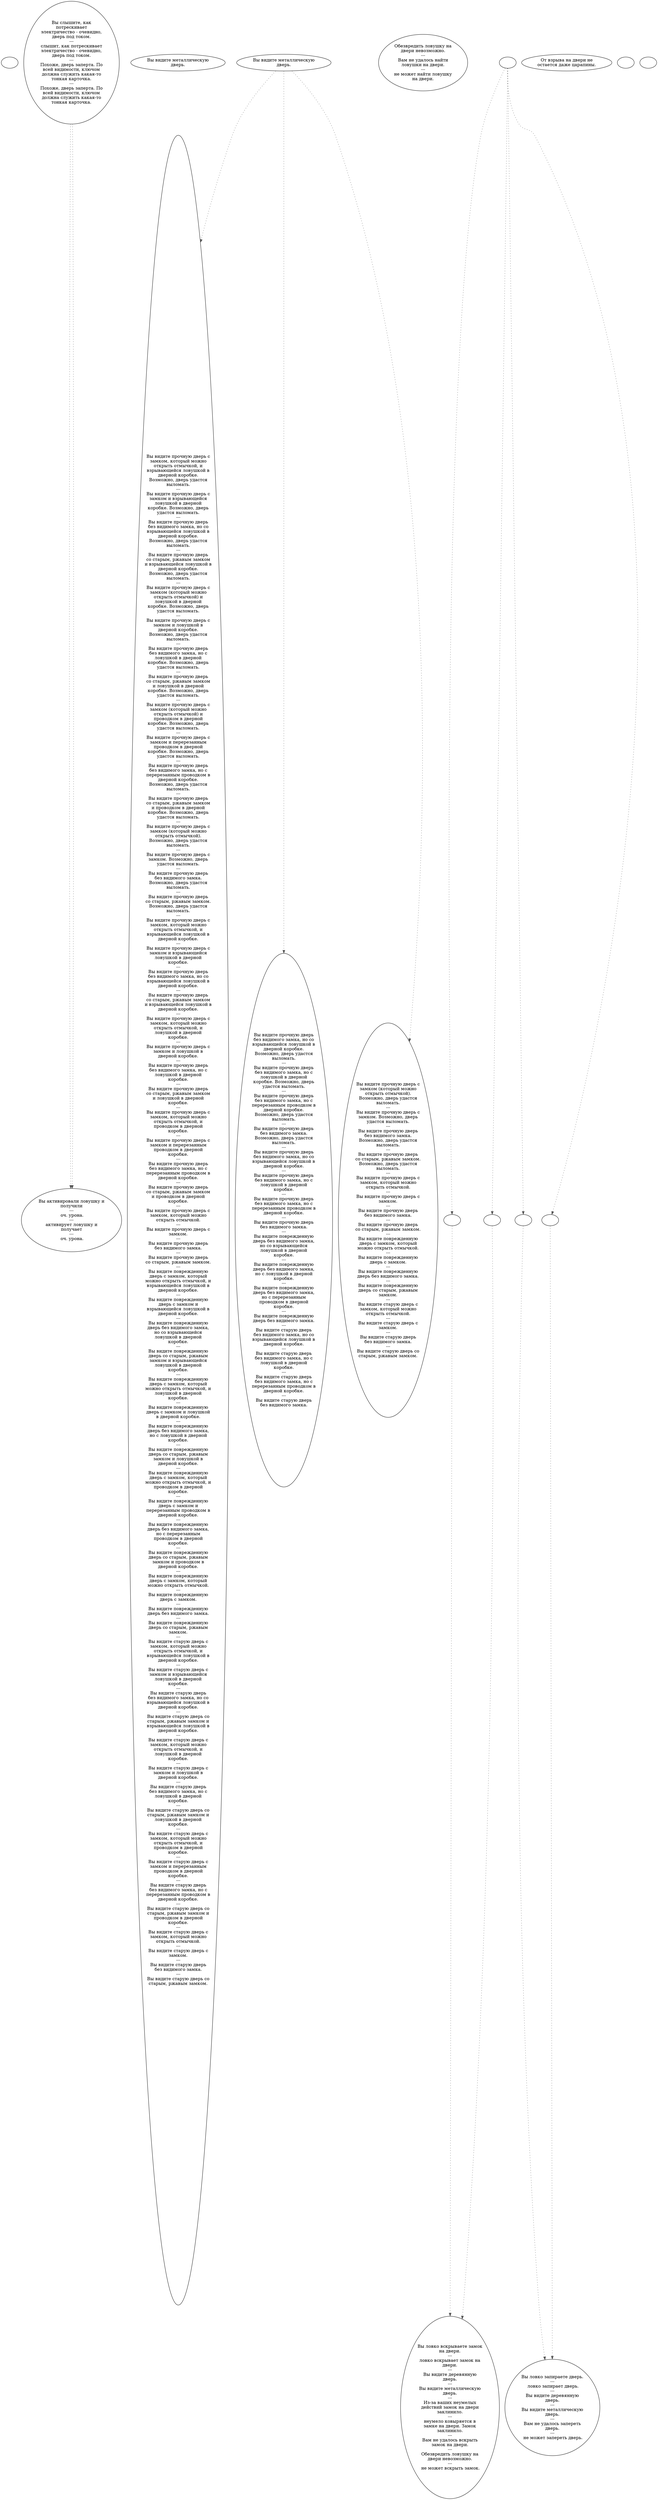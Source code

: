 digraph bselev {
  "start" [style=filled       fillcolor="#FFFFFF"       color="#000000"]
  "start" [label=""]
  "use_p_proc" [style=filled       fillcolor="#FFFFFF"       color="#000000"]
  "use_p_proc" -> "Damage_Critter" [style=dotted color="#555555"]
  "use_p_proc" -> "Damage_Critter" [style=dotted color="#555555"]
  "use_p_proc" [label="Вы слышите, как\nпотрескивает\nэлектричество - очевидно,\nдверь под током.\n---\nслышит, как потрескивает\nэлектричество - очевидно,\nдверь под током.\n---\nПохоже, дверь заперта. По\nвсей видимости, ключом\nдолжна служить какая-то\nтонкая карточка.\n---\nПохоже, дверь заперта. По\nвсей видимости, ключом\nдолжна служить какая-то\nтонкая карточка."]
  "look_at_p_proc" [style=filled       fillcolor="#FFFFFF"       color="#000000"]
  "look_at_p_proc" [label="Вы видите металлическую\nдверь."]
  "description_p_proc" [style=filled       fillcolor="#FFFFFF"       color="#000000"]
  "description_p_proc" -> "Look_Traps_And_Locks" [style=dotted color="#555555"]
  "description_p_proc" -> "Look_Traps" [style=dotted color="#555555"]
  "description_p_proc" -> "Look_Locks" [style=dotted color="#555555"]
  "description_p_proc" [label="Вы видите металлическую\nдверь."]
  "use_skill_on_p_proc" [style=filled       fillcolor="#FFFFFF"       color="#000000"]
  "use_skill_on_p_proc" [label="Обезвредить ловушку на\nдвери невозможно.\n---\nВам не удалось найти\nловушки на двери.\n---\nне может найти ловушку\nна двери."]
  "use_obj_on_p_proc" [style=filled       fillcolor="#FFFFFF"       color="#000000"]
  "use_obj_on_p_proc" -> "Lockpick_Lock" [style=dotted color="#555555"]
  "use_obj_on_p_proc" -> "Set_Lockpick_Lock" [style=dotted color="#555555"]
  "use_obj_on_p_proc" -> "Super_Lockpick_Lock" [style=dotted color="#555555"]
  "use_obj_on_p_proc" -> "Super_Set_Lockpick_Lock" [style=dotted color="#555555"]
  "use_obj_on_p_proc" [label=""]
  "damage_p_proc" [style=filled       fillcolor="#FFFFFF"       color="#000000"]
  "damage_p_proc" [label="От взрыва на двери не\nостается даже царапины."]
  "map_enter_p_proc" [style=filled       fillcolor="#FFFFFF"       color="#000000"]
  "map_enter_p_proc" [label=""]
  "map_update_p_proc" [style=filled       fillcolor="#FFFFFF"       color="#000000"]
  "map_update_p_proc" [label=""]
  "Look_Traps_And_Locks" [style=filled       fillcolor="#FFFFFF"       color="#000000"]
  "Look_Traps_And_Locks" [label="Вы видите прочную дверь с\nзамком, который можно\nоткрыть отмычкой, и\nвзрывающейся ловушкой в\nдверной коробке.\nВозможно, дверь удастся\nвыломать.\n---\nВы видите прочную дверь с\nзамком и взрывающейся\nловушкой в дверной\nкоробке. Возможно, дверь\nудастся выломать.\n---\nВы видите прочную дверь\nбез видимого замка, но со\nвзрывающейся ловушкой в\nдверной коробке.\nВозможно, дверь удастся\nвыломать.\n---\nВы видите прочную дверь\nсо старым, ржавым замком\nи взрывающейся ловушкой в\nдверной коробке.\nВозможно, дверь удастся\nвыломать.\n---\nВы видите прочную дверь с\nзамком (который можно\nоткрыть отмычкой) и\nловушкой в дверной\nкоробке. Возможно, дверь\nудастся выломать.\n---\nВы видите прочную дверь с\nзамком и ловушкой в\nдверной коробке.\nВозможно, дверь удастся\nвыломать.\n---\nВы видите прочную дверь\nбез видимого замка, но с\nловушкой в дверной\nкоробке. Возможно, дверь\nудастся выломать.\n---\nВы видите прочную дверь\nсо старым, ржавым замком\nи ловушкой в дверной\nкоробке. Возможно, дверь\nудастся выломать.\n---\nВы видите прочную дверь с\nзамком (который можно\nоткрыть отмычкой) и\nпроводком в дверной\nкоробке. Возможно, дверь\nудастся выломать.\n---\nВы видите прочную дверь с\nзамком и перерезанным\nпроводком в дверной\nкоробке. Возможно, дверь\nудастся выломать.\n---\nВы видите прочную дверь\nбез видимого замка, но с\nперерезанным проводком в\nдверной коробке.\nВозможно, дверь удастся\nвыломать.\n---\nВы видите прочную дверь\nсо старым, ржавым замком\nи проводком в дверной\nкоробке. Возможно, дверь\nудастся выломать.\n---\nВы видите прочную дверь с\nзамком (который можно\nоткрыть отмычкой).\nВозможно, дверь удастся\nвыломать.\n---\nВы видите прочную дверь с\nзамком. Возможно, дверь\nудастся выломать.\n---\nВы видите прочную дверь\nбез видимого замка.\nВозможно, дверь удастся\nвыломать.\n---\nВы видите прочную дверь\nсо старым, ржавым замком.\nВозможно, дверь удастся\nвыломать.\n---\nВы видите прочную дверь с\nзамком, который можно\nоткрыть отмычкой, и\nвзрывающейся ловушкой в\nдверной коробке.\n---\nВы видите прочную дверь с\nзамком и взрывающейся\nловушкой в дверной\nкоробке.\n---\nВы видите прочную дверь\nбез видимого замка, но со\nвзрывающейся ловушкой в\nдверной коробке.\n---\nВы видите прочную дверь\nсо старым, ржавым замком\nи взрывающейся ловушкой в\nдверной коробке.\n---\nВы видите прочную дверь с\nзамком, который можно\nоткрыть отмычкой, и\nловушкой в дверной\nкоробке.\n---\nВы видите прочную дверь с\nзамком и ловушкой в\nдверной коробке.\n---\nВы видите прочную дверь\nбез видимого замка, но с\nловушкой в дверной\nкоробке.\n---\nВы видите прочную дверь\nсо старым, ржавым замком\nи ловушкой в дверной\nкоробке.\n---\nВы видите прочную дверь с\nзамком, который можно\nоткрыть отмычкой, и\nпроводком в дверной\nкоробке.\n---\nВы видите прочную дверь с\nзамком и перерезанным\nпроводком в дверной\nкоробке.\n---\nВы видите прочную дверь\nбез видимого замка, но с\nперерезанным проводком в\nдверной коробке.\n---\nВы видите прочную дверь\nсо старым, ржавым замком\nи проводком в дверной\nкоробке.\n---\nВы видите прочную дверь с\nзамком, который можно\nоткрыть отмычкой.\n---\nВы видите прочную дверь с\nзамком.\n---\nВы видите прочную дверь\nбез видимого замка.\n---\nВы видите прочную дверь\nсо старым, ржавым замком.\n---\nВы видите поврежденную\nдверь с замком, который\nможно открыть отмычкой, и\nвзрывающейся ловушкой в\nдверной коробке.\n---\nВы видите поврежденную\nдверь с замком и\nвзрывающейся ловушкой в\nдверной коробке.\n---\nВы видите поврежденную\nдверь без видимого замка,\nно со взрывающейся\nловушкой в дверной\nкоробке.\n---\nВы видите поврежденную\nдверь со старым, ржавым\nзамком и взрывающейся\nловушкой в дверной\nкоробке.\n---\nВы видите поврежденную\nдверь с замком, который\nможно открыть отмычкой, и\nловушкой в дверной\nкоробке.\n---\nВы видите поврежденную\nдверь с замком и ловушкой\nв дверной коробке.\n---\nВы видите поврежденную\nдверь без видимого замка,\nно с ловушкой в дверной\nкоробке.\n---\nВы видите поврежденную\nдверь со старым, ржавым\nзамком и ловушкой в\nдверной коробке.\n---\nВы видите поврежденную\nдверь с замком, который\nможно открыть отмычкой, и\nпроводком в дверной\nкоробке.\n---\nВы видите поврежденную\nдверь с замком и\nперерезанным проводком в\nдверной коробке.\n---\nВы видите поврежденную\nдверь без видимого замка,\nно с перерезанным\nпроводком в дверной\nкоробке.\n---\nВы видите поврежденную\nдверь со старым, ржавым\nзамком и проводком в\nдверной коробке.\n---\nВы видите поврежденную\nдверь с замком, который\nможно открыть отмычкой.\n---\nВы видите поврежденную\nдверь с замком.\n---\nВы видите поврежденную\nдверь без видимого замка.\n---\nВы видите поврежденную\nдверь со старым, ржавым\nзамком.\n---\nВы видите старую дверь с\nзамком, который можно\nоткрыть отмычкой, и\nвзрывающейся ловушкой в\nдверной коробке.\n---\nВы видите старую дверь с\nзамком и взрывающейся\nловушкой в дверной\nкоробке.\n---\nВы видите старую дверь\nбез видимого замка, но со\nвзрывающейся ловушкой в\nдверной коробке.\n---\nВы видите старую дверь со\nстарым, ржавым замком и\nвзрывающейся ловушкой в\nдверной коробке.\n---\nВы видите старую дверь с\nзамком, который можно\nоткрыть отмычкой, и\nловушкой в дверной\nкоробке.\n---\nВы видите старую дверь с\nзамком и ловушкой в\nдверной коробке.\n---\nВы видите старую дверь\nбез видимого замка, но с\nловушкой в дверной\nкоробке.\n---\nВы видите старую дверь со\nстарым, ржавым замком и\nловушкой в дверной\nкоробке.\n---\nВы видите старую дверь с\nзамком, который можно\nоткрыть отмычкой, и\nпроводком в дверной\nкоробке.\n---\nВы видите старую дверь с\nзамком и перерезанным\nпроводком в дверной\nкоробке.\n---\nВы видите старую дверь\nбез видимого замка, но с\nперерезанным проводком в\nдверной коробке.\n---\nВы видите старую дверь со\nстарым, ржавым замком и\nпроводком в дверной\nкоробке.\n---\nВы видите старую дверь с\nзамком, который можно\nоткрыть отмычкой.\n---\nВы видите старую дверь с\nзамком.\n---\nВы видите старую дверь\nбез видимого замка.\n---\nВы видите старую дверь со\nстарым, ржавым замком."]
  "Look_Traps" [style=filled       fillcolor="#FFFFFF"       color="#000000"]
  "Look_Traps" [label="Вы видите прочную дверь\nбез видимого замка, но со\nвзрывающейся ловушкой в\nдверной коробке.\nВозможно, дверь удастся\nвыломать.\n---\nВы видите прочную дверь\nбез видимого замка, но с\nловушкой в дверной\nкоробке. Возможно, дверь\nудастся выломать.\n---\nВы видите прочную дверь\nбез видимого замка, но с\nперерезанным проводком в\nдверной коробке.\nВозможно, дверь удастся\nвыломать.\n---\nВы видите прочную дверь\nбез видимого замка.\nВозможно, дверь удастся\nвыломать.\n---\nВы видите прочную дверь\nбез видимого замка, но со\nвзрывающейся ловушкой в\nдверной коробке.\n---\nВы видите прочную дверь\nбез видимого замка, но с\nловушкой в дверной\nкоробке.\n---\nВы видите прочную дверь\nбез видимого замка, но с\nперерезанным проводком в\nдверной коробке.\n---\nВы видите прочную дверь\nбез видимого замка.\n---\nВы видите поврежденную\nдверь без видимого замка,\nно со взрывающейся\nловушкой в дверной\nкоробке.\n---\nВы видите поврежденную\nдверь без видимого замка,\nно с ловушкой в дверной\nкоробке.\n---\nВы видите поврежденную\nдверь без видимого замка,\nно с перерезанным\nпроводком в дверной\nкоробке.\n---\nВы видите поврежденную\nдверь без видимого замка.\n---\nВы видите старую дверь\nбез видимого замка, но со\nвзрывающейся ловушкой в\nдверной коробке.\n---\nВы видите старую дверь\nбез видимого замка, но с\nловушкой в дверной\nкоробке.\n---\nВы видите старую дверь\nбез видимого замка, но с\nперерезанным проводком в\nдверной коробке.\n---\nВы видите старую дверь\nбез видимого замка."]
  "Look_Locks" [style=filled       fillcolor="#FFFFFF"       color="#000000"]
  "Look_Locks" [label="Вы видите прочную дверь с\nзамком (который можно\nоткрыть отмычкой).\nВозможно, дверь удастся\nвыломать.\n---\nВы видите прочную дверь с\nзамком. Возможно, дверь\nудастся выломать.\n---\nВы видите прочную дверь\nбез видимого замка.\nВозможно, дверь удастся\nвыломать.\n---\nВы видите прочную дверь\nсо старым, ржавым замком.\nВозможно, дверь удастся\nвыломать.\n---\nВы видите прочную дверь с\nзамком, который можно\nоткрыть отмычкой.\n---\nВы видите прочную дверь с\nзамком.\n---\nВы видите прочную дверь\nбез видимого замка.\n---\nВы видите прочную дверь\nсо старым, ржавым замком.\n---\nВы видите поврежденную\nдверь с замком, который\nможно открыть отмычкой.\n---\nВы видите поврежденную\nдверь с замком.\n---\nВы видите поврежденную\nдверь без видимого замка.\n---\nВы видите поврежденную\nдверь со старым, ржавым\nзамком.\n---\nВы видите старую дверь с\nзамком, который можно\nоткрыть отмычкой.\n---\nВы видите старую дверь с\nзамком.\n---\nВы видите старую дверь\nбез видимого замка.\n---\nВы видите старую дверь со\nстарым, ржавым замком."]
  "Lockpick_Lock" [style=filled       fillcolor="#FFFFFF"       color="#000000"]
  "Lockpick_Lock" -> "Lockpick_Door" [style=dotted color="#555555"]
  "Lockpick_Lock" [label=""]
  "Lockpick_Door" [style=filled       fillcolor="#FFFFFF"       color="#000000"]
  "Lockpick_Door" [label="Вы ловко вскрываете замок\nна двери.\n---\nловко вскрывает замок на\nдвери.\n---\nВы видите деревянную\nдверь.\n---\nВы видите металлическую\nдверь.\n---\nИз-за ваших неумелых\nдействий замок на двери\nзаклинило.\n---\nнеумело ковыряется в\nзамке на двери. Замок\nзаклинило.\n---\nВам не удалось вскрыть\nзамок на двери.\n---\nОбезвредить ловушку на\nдвери невозможно.\n---\n не может вскрыть замок."]
  "Lock_Door" [style=filled       fillcolor="#FFFFFF"       color="#000000"]
  "Lock_Door" [label="Вы ловко запираете дверь.\n---\n ловко запирает дверь.\n---\nВы видите деревянную\nдверь.\n---\nВы видите металлическую\nдверь.\n---\nВам не удалось запереть\nдверь.\n---\n не может запереть дверь."]
  "Set_Lockpick_Lock" [style=filled       fillcolor="#FFFFFF"       color="#000000"]
  "Set_Lockpick_Lock" -> "Lock_Door" [style=dotted color="#555555"]
  "Set_Lockpick_Lock" [label=""]
  "Damage_Critter" [style=filled       fillcolor="#FFFFFF"       color="#000000"]
  "Damage_Critter" [label="Вы активировали ловушку и\nполучили\n---\n оч. урона.\n---\nактивирует ловушку и\nполучает\n---\n оч. урона."]
  "Super_Lockpick_Lock" [style=filled       fillcolor="#FFFFFF"       color="#000000"]
  "Super_Lockpick_Lock" -> "Lockpick_Door" [style=dotted color="#555555"]
  "Super_Lockpick_Lock" [label=""]
  "Super_Set_Lockpick_Lock" [style=filled       fillcolor="#FFFFFF"       color="#000000"]
  "Super_Set_Lockpick_Lock" -> "Lock_Door" [style=dotted color="#555555"]
  "Super_Set_Lockpick_Lock" [label=""]
}